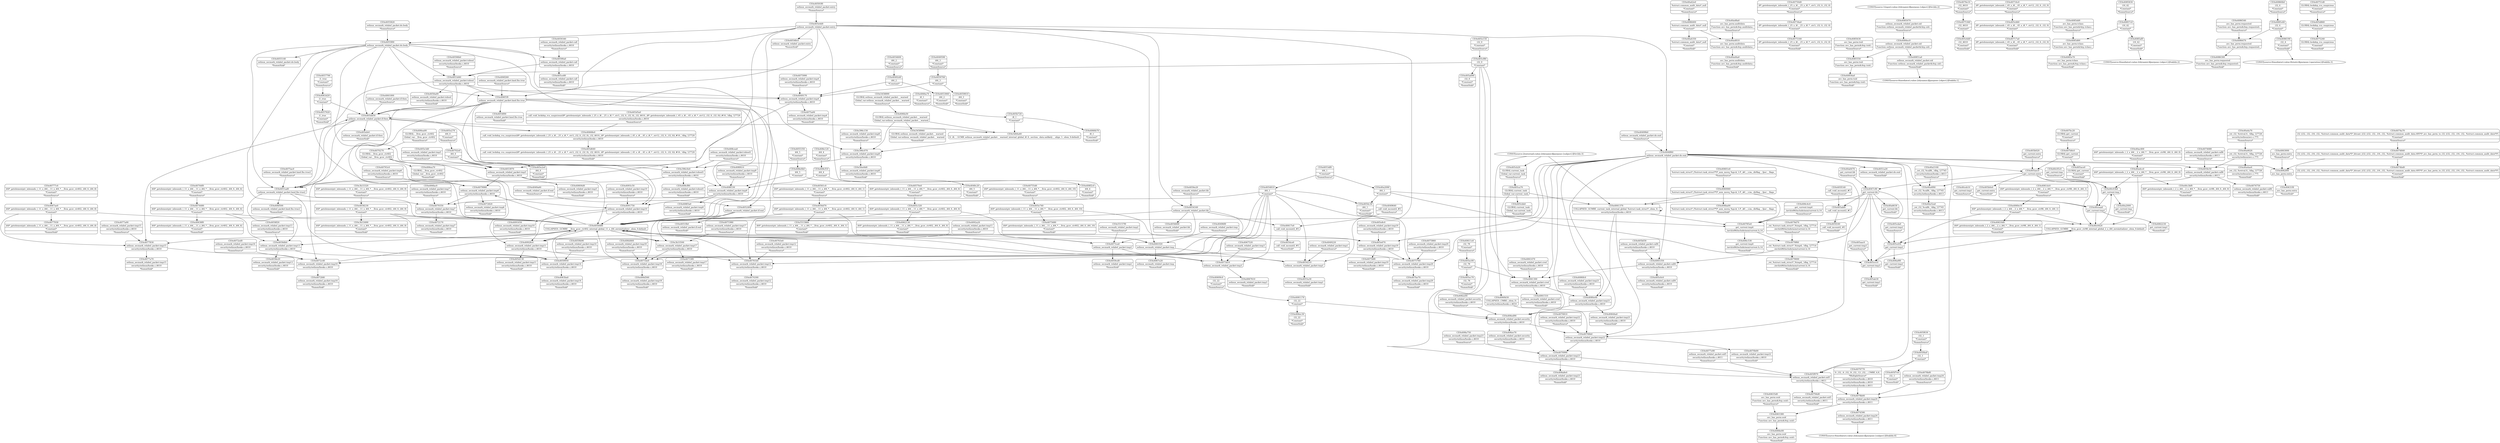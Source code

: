 digraph {
	CE0x4079980 [shape=record,shape=Mrecord,label="{CE0x4079980|selinux_secmark_relabel_packet:tmp6|security/selinux/hooks.c,4610}"]
	CE0x4053d40 [shape=record,shape=Mrecord,label="{CE0x4053d40|selinux_secmark_relabel_packet:tobool|security/selinux/hooks.c,4610}"]
	CE0x4067610 [shape=record,shape=Mrecord,label="{CE0x4067610|selinux_secmark_relabel_packet:tmp3|*SummSink*}"]
	CE0x40744f0 [shape=record,shape=Mrecord,label="{CE0x40744f0|i64*_getelementptr_inbounds_(_11_x_i64_,_11_x_i64_*___llvm_gcov_ctr402,_i64_0,_i64_6)|*Constant*|*SummSource*}"]
	CE0x40a42e0 [shape=record,shape=Mrecord,label="{CE0x40a42e0|%struct.common_audit_data*_null|*Constant*|*SummSource*}"]
	CE0x408e0b0 [shape=record,shape=Mrecord,label="{CE0x408e0b0|i64_5|*Constant*}"]
	CE0x4065350 [shape=record,shape=Mrecord,label="{CE0x4065350|selinux_secmark_relabel_packet:call4|security/selinux/hooks.c,4610}"]
	CE0x406c4c0 [shape=record,shape=Mrecord,label="{CE0x406c4c0|get_current:tmp4|./arch/x86/include/asm/current.h,14|*SummSource*}"]
	CE0x40793c0 [shape=record,shape=Mrecord,label="{CE0x40793c0|selinux_secmark_relabel_packet:tmp6|security/selinux/hooks.c,4610|*SummSource*}"]
	CE0x408cf10 [shape=record,shape=Mrecord,label="{CE0x408cf10|i64_4|*Constant*}"]
	CE0x4055f00 [shape=record,shape=Mrecord,label="{CE0x4055f00|selinux_secmark_relabel_packet:do.body}"]
	CE0x5515860 [shape=record,shape=Mrecord,label="{CE0x5515860|i64*_getelementptr_inbounds_(_11_x_i64_,_11_x_i64_*___llvm_gcov_ctr402,_i64_0,_i64_1)|*Constant*|*SummSink*}"]
	CE0x4075160 [shape=record,shape=Mrecord,label="{CE0x4075160|i8*_getelementptr_inbounds_(_25_x_i8_,_25_x_i8_*_.str3,_i32_0,_i32_0)|*Constant*|*SummSink*}"]
	CE0x405cf80 [shape=record,shape=Mrecord,label="{CE0x405cf80|i32_0|*Constant*}"]
	CE0x406f500 [shape=record,shape=Mrecord,label="{CE0x406f500|selinux_secmark_relabel_packet:land.lhs.true2|*SummSink*}"]
	CE0x405f4a0 [shape=record,shape=Mrecord,label="{CE0x405f4a0|i32_1|*Constant*}"]
	CE0x40496f0 [shape=record,shape=Mrecord,label="{CE0x40496f0|selinux_secmark_relabel_packet:tmp|*SummSource*}"]
	CE0x405ab30 [shape=record,shape=Mrecord,label="{CE0x405ab30|get_current:tmp3|*SummSink*}"]
	CE0x40c03b0 [shape=record,shape=Mrecord,label="{CE0x40c03b0|get_current:tmp}"]
	CE0x4075ac0 [shape=record,shape=Mrecord,label="{CE0x4075ac0|selinux_secmark_relabel_packet:land.lhs.true2|*SummSource*}"]
	CE0x405f240 [shape=record,shape=Mrecord,label="{CE0x405f240|_call_void_mcount()_#3|*SummSink*}"]
	CE0x40851a0 [shape=record,shape=Mrecord,label="{CE0x40851a0|selinux_secmark_relabel_packet:sid|Function::selinux_secmark_relabel_packet&Arg::sid::|*SummSink*}"]
	CE0x4067520 [shape=record,shape=Mrecord,label="{CE0x4067520|selinux_secmark_relabel_packet:tmp3|*SummSource*}"]
	CE0x405dd50 [shape=record,shape=Mrecord,label="{CE0x405dd50|selinux_secmark_relabel_packet:if.then}"]
	"CONST[source:2(external),value:2(dynamic)][purpose:{subject}][SrcIdx:3]"
	CE0x40856a0 [shape=record,shape=Mrecord,label="{CE0x40856a0|avc_has_perm:tsid|Function::avc_has_perm&Arg::tsid::|*SummSink*}"]
	CE0x4078b00 [shape=record,shape=Mrecord,label="{CE0x4078b00|selinux_secmark_relabel_packet:tmp24|security/selinux/hooks.c,4611}"]
	CE0x40c0420 [shape=record,shape=Mrecord,label="{CE0x40c0420|COLLAPSED:_GCMRE___llvm_gcov_ctr98_internal_global_2_x_i64_zeroinitializer:_elem_0:default:}"]
	CE0x4063380 [shape=record,shape=Mrecord,label="{CE0x4063380|avc_has_perm:ssid|Function::avc_has_perm&Arg::ssid::}"]
	CE0x407b8c0 [shape=record,shape=Mrecord,label="{CE0x407b8c0|GLOBAL:get_current|*Constant*}"]
	CE0x40ac400 [shape=record,shape=Mrecord,label="{CE0x40ac400|i64*_getelementptr_inbounds_(_2_x_i64_,_2_x_i64_*___llvm_gcov_ctr98,_i64_0,_i64_0)|*Constant*|*SummSource*}"]
	CE0x405c6d0 [shape=record,shape=Mrecord,label="{CE0x405c6d0|i32_4610|*Constant*|*SummSink*}"]
	CE0x4079350 [shape=record,shape=Mrecord,label="{CE0x4079350|selinux_secmark_relabel_packet:tmp7|security/selinux/hooks.c,4610}"]
	CE0x40716c0 [shape=record,shape=Mrecord,label="{CE0x40716c0|i8*_getelementptr_inbounds_(_45_x_i8_,_45_x_i8_*_.str12,_i32_0,_i32_0)|*Constant*|*SummSource*}"]
	CE0x40590a0 [shape=record,shape=Mrecord,label="{CE0x40590a0|selinux_secmark_relabel_packet:call|security/selinux/hooks.c,4610}"]
	CE0x4059cd0 [shape=record,shape=Mrecord,label="{CE0x4059cd0|selinux_secmark_relabel_packet:tmp2|*SummSink*}"]
	CE0x407be70 [shape=record,shape=Mrecord,label="{CE0x407be70|selinux_secmark_relabel_packet:tmp20|security/selinux/hooks.c,4610|*SummSink*}"]
	CE0x405bf30 [shape=record,shape=Mrecord,label="{CE0x405bf30|selinux_secmark_relabel_packet:call4|security/selinux/hooks.c,4610|*SummSource*}"]
	CE0x4061470 [shape=record,shape=Mrecord,label="{CE0x4061470|selinux_secmark_relabel_packet:cred|security/selinux/hooks.c,4610|*SummSource*}"]
	CE0x405abf0 [shape=record,shape=Mrecord,label="{CE0x405abf0|_call_void_mcount()_#3}"]
	CE0x4093c50 [shape=record,shape=Mrecord,label="{CE0x4093c50|selinux_secmark_relabel_packet:tmp10|security/selinux/hooks.c,4610|*SummSource*}"]
	CE0x406ba00 [shape=record,shape=Mrecord,label="{CE0x406ba00|%struct.task_struct*_(%struct.task_struct**)*_asm_movq_%gs:$_1:P_,$0_,_r,im,_dirflag_,_fpsr_,_flags_|*SummSink*}"]
	CE0x40570e0 [shape=record,shape=Mrecord,label="{CE0x40570e0|i64*_getelementptr_inbounds_(_11_x_i64_,_11_x_i64_*___llvm_gcov_ctr402,_i64_0,_i64_0)|*Constant*|*SummSource*}"]
	CE0x40756f0 [shape=record,shape=Mrecord,label="{CE0x40756f0|selinux_secmark_relabel_packet:tmp19|security/selinux/hooks.c,4610|*SummSink*}"]
	CE0x405e150 [shape=record,shape=Mrecord,label="{CE0x405e150|i32_0|*Constant*|*SummSource*}"]
	CE0x406ed90 [shape=record,shape=Mrecord,label="{CE0x406ed90|selinux_secmark_relabel_packet:security|security/selinux/hooks.c,4610}"]
	CE0x40596b0 [shape=record,shape=Mrecord,label="{CE0x40596b0|selinux_secmark_relabel_packet:tobool|security/selinux/hooks.c,4610|*SummSource*}"]
	CE0x405fe50 [shape=record,shape=Mrecord,label="{CE0x405fe50|selinux_secmark_relabel_packet:call6|security/selinux/hooks.c,4613}"]
	CE0x4085af0 [shape=record,shape=Mrecord,label="{CE0x4085af0|i16_42|*Constant*|*SummSink*}"]
	CE0x40a4350 [shape=record,shape=Mrecord,label="{CE0x40a4350|%struct.common_audit_data*_null|*Constant*|*SummSink*}"]
	CE0x4081170 [shape=record,shape=Mrecord,label="{CE0x4081170|i32_22|*Constant*}"]
	CE0x4060b50 [shape=record,shape=Mrecord,label="{CE0x4060b50|COLLAPSED:_CMRE:_elem_0::|security/selinux/hooks.c,4610}"]
	CE0x4077a00 [shape=record,shape=Mrecord,label="{CE0x4077a00|selinux_secmark_relabel_packet:tmp15|security/selinux/hooks.c,4610|*SummSource*}"]
	CE0x4059810 [shape=record,shape=Mrecord,label="{CE0x4059810|i64_3|*Constant*|*SummSink*}"]
	CE0x4061300 [shape=record,shape=Mrecord,label="{CE0x4061300|selinux_secmark_relabel_packet:cred|security/selinux/hooks.c,4610}"]
	CE0x4047c90 [shape=record,shape=Mrecord,label="{CE0x4047c90|get_current:bb}"]
	CE0x4053df0 [shape=record,shape=Mrecord,label="{CE0x4053df0|i64_1|*Constant*|*SummSource*}"]
	CE0x4072c40 [shape=record,shape=Mrecord,label="{CE0x4072c40|selinux_secmark_relabel_packet:tmp16|security/selinux/hooks.c,4610}"]
	CE0x4074590 [shape=record,shape=Mrecord,label="{CE0x4074590|selinux_secmark_relabel_packet:tmp24|security/selinux/hooks.c,4611|*SummSink*}"]
	CE0x4051fb0 [shape=record,shape=Mrecord,label="{CE0x4051fb0|selinux_secmark_relabel_packet:if.end|*SummSink*}"]
	CE0x4049590 [shape=record,shape=Mrecord,label="{CE0x4049590|i64_3|*Constant*|*SummSource*}"]
	CE0x4049170 [shape=record,shape=Mrecord,label="{CE0x4049170|selinux_secmark_relabel_packet:tmp4|security/selinux/hooks.c,4610}"]
	CE0x40a6630 [shape=record,shape=Mrecord,label="{CE0x40a6630|get_current:bb|*SummSink*}"]
	CE0x4072fd0 [shape=record,shape=Mrecord,label="{CE0x4072fd0|selinux_secmark_relabel_packet:tmp16|security/selinux/hooks.c,4610|*SummSink*}"]
	CE0x405b720 [shape=record,shape=Mrecord,label="{CE0x405b720|i8_1|*Constant*}"]
	CE0x4066a70 [shape=record,shape=Mrecord,label="{CE0x4066a70|i8_1|*Constant*|*SummSource*}"]
	CE0x4084ec0 [shape=record,shape=Mrecord,label="{CE0x4084ec0|selinux_secmark_relabel_packet:sid|Function::selinux_secmark_relabel_packet&Arg::sid::}"]
	CE0x40a4a70 [shape=record,shape=Mrecord,label="{CE0x40a4a70|_ret_i32_%retval.0,_!dbg_!27728|security/selinux/avc.c,775|*SummSource*}"]
	CE0x40a2090 [shape=record,shape=Mrecord,label="{CE0x40a2090|i64_1|*Constant*}"]
	CE0x406fa50 [shape=record,shape=Mrecord,label="{CE0x406fa50|GLOBAL:selinux_secmark_relabel_packet.__warned|Global_var:selinux_secmark_relabel_packet.__warned}"]
	CE0x40763e0 [shape=record,shape=Mrecord,label="{CE0x40763e0|selinux_secmark_relabel_packet:tmp12|security/selinux/hooks.c,4610|*SummSource*}"]
	CE0x4085d60 [shape=record,shape=Mrecord,label="{CE0x4085d60|avc_has_perm:tclass|Function::avc_has_perm&Arg::tclass::}"]
	CE0x405e270 [shape=record,shape=Mrecord,label="{CE0x405e270|i64_0|*Constant*|*SummSource*}"]
	CE0x4053970 [shape=record,shape=Mrecord,label="{CE0x4053970|selinux_secmark_relabel_packet:tmp5|security/selinux/hooks.c,4610}"]
	CE0x4054810 [shape=record,shape=Mrecord,label="{CE0x4054810|i64_1|*Constant*}"]
	CE0x4053060 [shape=record,shape=Mrecord,label="{CE0x4053060|i64_2|*Constant*|*SummSink*}"]
	CE0x405c320 [shape=record,shape=Mrecord,label="{CE0x405c320|i64*_getelementptr_inbounds_(_11_x_i64_,_11_x_i64_*___llvm_gcov_ctr402,_i64_0,_i64_0)|*Constant*}"]
	CE0x4079000 [shape=record,shape=Mrecord,label="{CE0x4079000|_ret_%struct.task_struct*_%tmp4,_!dbg_!27714|./arch/x86/include/asm/current.h,14|*SummSink*}"]
	CE0x4070270 [shape=record,shape=Mrecord,label="{CE0x4070270|GLOBAL:__llvm_gcov_ctr402|Global_var:__llvm_gcov_ctr402}"]
	CE0x396c150 [shape=record,shape=Mrecord,label="{CE0x396c150|selinux_secmark_relabel_packet:tmp8|security/selinux/hooks.c,4610|*SummSource*}"]
	CE0x40635d0 [shape=record,shape=Mrecord,label="{CE0x40635d0|avc_has_perm:ssid|Function::avc_has_perm&Arg::ssid::|*SummSource*}"]
	CE0x4077e90 [shape=record,shape=Mrecord,label="{CE0x4077e90|selinux_secmark_relabel_packet:sid5|security/selinux/hooks.c,4611|*SummSource*}"]
	CE0x4058230 [shape=record,shape=Mrecord,label="{CE0x4058230|i64*_getelementptr_inbounds_(_11_x_i64_,_11_x_i64_*___llvm_gcov_ctr402,_i64_0,_i64_9)|*Constant*}"]
	CE0x4051ad0 [shape=record,shape=Mrecord,label="{CE0x4051ad0|selinux_secmark_relabel_packet:land.lhs.true2}"]
	CE0x408f410 [shape=record,shape=Mrecord,label="{CE0x408f410|selinux_secmark_relabel_packet:tmp9|security/selinux/hooks.c,4610|*SummSource*}"]
	CE0x408a750 [shape=record,shape=Mrecord,label="{CE0x408a750|selinux_secmark_relabel_packet:tmp23|security/selinux/hooks.c,4610|*SummSource*}"]
	CE0x40a6470 [shape=record,shape=Mrecord,label="{CE0x40a6470|get_current:bb|*SummSource*}"]
	CE0x4086540 [shape=record,shape=Mrecord,label="{CE0x4086540|avc_has_perm:requested|Function::avc_has_perm&Arg::requested::|*SummSource*}"]
	CE0x40777c0 [shape=record,shape=Mrecord,label="{CE0x40777c0|i64*_getelementptr_inbounds_(_11_x_i64_,_11_x_i64_*___llvm_gcov_ctr402,_i64_0,_i64_8)|*Constant*|*SummSource*}"]
	CE0x40492d0 [shape=record,shape=Mrecord,label="{CE0x40492d0|i64_2|*Constant*}"]
	CE0x40c3bf0 [shape=record,shape=Mrecord,label="{CE0x40c3bf0|i64*_getelementptr_inbounds_(_2_x_i64_,_2_x_i64_*___llvm_gcov_ctr98,_i64_0,_i64_0)|*Constant*|*SummSink*}"]
	CE0x405aac0 [shape=record,shape=Mrecord,label="{CE0x405aac0|get_current:tmp3|*SummSource*}"]
	CE0x405ce10 [shape=record,shape=Mrecord,label="{CE0x405ce10|get_current:tmp3}"]
	CE0x406a9f0 [shape=record,shape=Mrecord,label="{CE0x406a9f0|get_current:tmp2|*SummSink*}"]
	CE0x4055350 [shape=record,shape=Mrecord,label="{CE0x4055350|i64_5|*Constant*|*SummSource*}"]
	CE0x4067e20 [shape=record,shape=Mrecord,label="{CE0x4067e20|selinux_secmark_relabel_packet:tmp|*SummSink*}"]
	CE0x4056480 [shape=record,shape=Mrecord,label="{CE0x4056480|COLLAPSED:_GCMRE___llvm_gcov_ctr402_internal_global_11_x_i64_zeroinitializer:_elem_0:default:}"]
	CE0x40ceb10 [shape=record,shape=Mrecord,label="{CE0x40ceb10|get_current:tmp1|*SummSource*}"]
	CE0x4063ba0 [shape=record,shape=Mrecord,label="{CE0x4063ba0|selinux_secmark_relabel_packet:tmp14|security/selinux/hooks.c,4610|*SummSink*}"]
	CE0x406c530 [shape=record,shape=Mrecord,label="{CE0x406c530|get_current:tmp4|./arch/x86/include/asm/current.h,14|*SummSink*}"]
	CE0x4062f00 [shape=record,shape=Mrecord,label="{CE0x4062f00|avc_has_perm:entry}"]
	CE0x4056d70 [shape=record,shape=Mrecord,label="{CE0x4056d70|i64*_getelementptr_inbounds_(_11_x_i64_,_11_x_i64_*___llvm_gcov_ctr402,_i64_0,_i64_1)|*Constant*}"]
	CE0x4059760 [shape=record,shape=Mrecord,label="{CE0x4059760|i64_3|*Constant*}"]
	CE0x40a44a0 [shape=record,shape=Mrecord,label="{CE0x40a44a0|avc_has_perm:auditdata|Function::avc_has_perm&Arg::auditdata::|*SummSink*}"]
	CE0x4056a00 [shape=record,shape=Mrecord,label="{CE0x4056a00|selinux_secmark_relabel_packet:tobool|security/selinux/hooks.c,4610|*SummSink*}"]
	CE0x4071be0 [shape=record,shape=Mrecord,label="{CE0x4071be0|selinux_secmark_relabel_packet:tmp18|security/selinux/hooks.c,4610}"]
	CE0x406fac0 [shape=record,shape=Mrecord,label="{CE0x406fac0|selinux_secmark_relabel_packet:tmp7|security/selinux/hooks.c,4610|*SummSource*}"]
	CE0x4078d70 [shape=record,shape=Mrecord,label="{CE0x4078d70|_ret_%struct.task_struct*_%tmp4,_!dbg_!27714|./arch/x86/include/asm/current.h,14|*SummSource*}"]
	CE0x406f260 [shape=record,shape=Mrecord,label="{CE0x406f260|selinux_secmark_relabel_packet:land.lhs.true|*SummSource*}"]
	CE0x4058e20 [shape=record,shape=Mrecord,label="{CE0x4058e20|selinux_secmark_relabel_packet:tmp13|security/selinux/hooks.c,4610|*SummSink*}"]
	CE0x4055820 [shape=record,shape=Mrecord,label="{CE0x4055820|selinux_secmark_relabel_packet:do.body|*SummSource*}"]
	CE0x4092a20 [shape=record,shape=Mrecord,label="{CE0x4092a20|selinux_secmark_relabel_packet:tmp11|security/selinux/hooks.c,4610|*SummSource*}"]
	CE0x405e3d0 [shape=record,shape=Mrecord,label="{CE0x405e3d0|selinux_secmark_relabel_packet:tmp5|security/selinux/hooks.c,4610|*SummSource*}"]
	CE0x4058f20 [shape=record,shape=Mrecord,label="{CE0x4058f20|selinux_secmark_relabel_packet:tmp13|security/selinux/hooks.c,4610|*SummSource*}"]
	CE0x405b020 [shape=record,shape=Mrecord,label="{CE0x405b020|get_current:entry|*SummSource*}"]
	CE0x4078f60 [shape=record,shape=Mrecord,label="{CE0x4078f60|_ret_%struct.task_struct*_%tmp4,_!dbg_!27714|./arch/x86/include/asm/current.h,14}"]
	CE0x4080fc0 [shape=record,shape=Mrecord,label="{CE0x4080fc0|selinux_secmark_relabel_packet:tmp21|security/selinux/hooks.c,4610|*SummSource*}"]
	CE0x40860b0 [shape=record,shape=Mrecord,label="{CE0x40860b0|i32_4|*Constant*|*SummSource*}"]
	CE0x405cd30 [shape=record,shape=Mrecord,label="{CE0x405cd30|get_current:tmp2}"]
	CE0x408cea0 [shape=record,shape=Mrecord,label="{CE0x408cea0|selinux_secmark_relabel_packet:tobool1|security/selinux/hooks.c,4610|*SummSource*}"]
	"CONST[source:0(mediator),value:2(dynamic)][purpose:{object}][SnkIdx:2]"
	CE0x40561c0 [shape=record,shape=Mrecord,label="{CE0x40561c0|i64*_getelementptr_inbounds_(_11_x_i64_,_11_x_i64_*___llvm_gcov_ctr402,_i64_0,_i64_1)|*Constant*|*SummSource*}"]
	CE0x405d5a0 [shape=record,shape=Mrecord,label="{CE0x405d5a0|_call_void_lockdep_rcu_suspicious(i8*_getelementptr_inbounds_(_25_x_i8_,_25_x_i8_*_.str3,_i32_0,_i32_0),_i32_4610,_i8*_getelementptr_inbounds_(_45_x_i8_,_45_x_i8_*_.str12,_i32_0,_i32_0))_#10,_!dbg_!27729|security/selinux/hooks.c,4610|*SummSource*}"]
	CE0x406d460 [shape=record,shape=Mrecord,label="{CE0x406d460|selinux_secmark_relabel_packet:tmp18|security/selinux/hooks.c,4610|*SummSource*}"]
	CE0x4075680 [shape=record,shape=Mrecord,label="{CE0x4075680|i64*_getelementptr_inbounds_(_11_x_i64_,_11_x_i64_*___llvm_gcov_ctr402,_i64_0,_i64_10)|*Constant*|*SummSink*}"]
	CE0x4061000 [shape=record,shape=Mrecord,label="{CE0x4061000|selinux_secmark_relabel_packet:if.then|*SummSource*}"]
	CE0x405e8c0 [shape=record,shape=Mrecord,label="{CE0x405e8c0|selinux_secmark_relabel_packet:tmp19|security/selinux/hooks.c,4610|*SummSource*}"]
	CE0x405ace0 [shape=record,shape=Mrecord,label="{CE0x405ace0|GLOBAL:get_current|*Constant*|*SummSink*}"]
	CE0x4077a70 [shape=record,shape=Mrecord,label="{CE0x4077a70|selinux_secmark_relabel_packet:tmp15|security/selinux/hooks.c,4610|*SummSink*}"]
	CE0x408a8e0 [shape=record,shape=Mrecord,label="{CE0x408a8e0|selinux_secmark_relabel_packet:tmp23|security/selinux/hooks.c,4610|*SummSink*}"]
	CE0x4051a20 [shape=record,shape=Mrecord,label="{CE0x4051a20|selinux_secmark_relabel_packet:do.end|*SummSink*}"]
	CE0x4075a00 [shape=record,shape=Mrecord,label="{CE0x4075a00|selinux_secmark_relabel_packet:tmp4|security/selinux/hooks.c,4610|*SummSink*}"]
	CE0x408f330 [shape=record,shape=Mrecord,label="{CE0x408f330|selinux_secmark_relabel_packet:tmp9|security/selinux/hooks.c,4610}"]
	CE0x4091650 [shape=record,shape=Mrecord,label="{CE0x4091650|selinux_secmark_relabel_packet:tmp10|security/selinux/hooks.c,4610|*SummSink*}"]
	CE0x40755d0 [shape=record,shape=Mrecord,label="{CE0x40755d0|i64*_getelementptr_inbounds_(_11_x_i64_,_11_x_i64_*___llvm_gcov_ctr402,_i64_0,_i64_10)|*Constant*|*SummSource*}"]
	CE0x40644a0 [shape=record,shape=Mrecord,label="{CE0x40644a0|selinux_secmark_relabel_packet:tmp21|security/selinux/hooks.c,4610|*SummSink*}"]
	CE0x4084e00 [shape=record,shape=Mrecord,label="{CE0x4084e00|avc_has_perm:ssid|Function::avc_has_perm&Arg::ssid::|*SummSink*}"]
	CE0x4054160 [shape=record,shape=Mrecord,label="{CE0x4054160|selinux_secmark_relabel_packet:bb}"]
	CE0x405cbb0 [shape=record,shape=Mrecord,label="{CE0x405cbb0|GLOBAL:current_task|Global_var:current_task|*SummSink*}"]
	CE0x4075360 [shape=record,shape=Mrecord,label="{CE0x4075360|i32_4610|*Constant*}"]
	CE0x4054600 [shape=record,shape=Mrecord,label="{CE0x4054600|i64_2|*Constant*|*SummSource*}"]
	CE0x405c0c0 [shape=record,shape=Mrecord,label="{CE0x405c0c0|selinux_secmark_relabel_packet:call4|security/selinux/hooks.c,4610|*SummSink*}"]
	CE0x407bc20 [shape=record,shape=Mrecord,label="{CE0x407bc20|GLOBAL:get_current|*Constant*|*SummSource*}"]
	"CONST[source:0(mediator),value:2(dynamic)][purpose:{object}][SnkIdx:1]"
	CE0x396c070 [shape=record,shape=Mrecord,label="{CE0x396c070|selinux_secmark_relabel_packet:tmp8|security/selinux/hooks.c,4610}"]
	CE0x4073d10 [shape=record,shape=Mrecord,label="{CE0x4073d10|selinux_secmark_relabel_packet:tmp3}"]
	CE0x4086400 [shape=record,shape=Mrecord,label="{CE0x4086400|%struct.common_audit_data*_null|*Constant*}"]
	CE0x5fee9d0 [shape=record,shape=Mrecord,label="{CE0x5fee9d0|selinux_secmark_relabel_packet:tmp8|security/selinux/hooks.c,4610|*SummSink*}"]
	CE0x40750d0 [shape=record,shape=Mrecord,label="{CE0x40750d0|i8*_getelementptr_inbounds_(_25_x_i8_,_25_x_i8_*_.str3,_i32_0,_i32_0)|*Constant*|*SummSource*}"]
	CE0x40617e0 [shape=record,shape=Mrecord,label="{CE0x40617e0|_call_void_mcount()_#3}"]
	CE0x40609c0 [shape=record,shape=Mrecord,label="{CE0x40609c0|i32_22|*Constant*|*SummSource*}"]
	CE0x4074750 [shape=record,shape=Mrecord,label="{CE0x4074750|selinux_secmark_relabel_packet:call6|security/selinux/hooks.c,4613|*SummSink*}"]
	CE0x408e120 [shape=record,shape=Mrecord,label="{CE0x408e120|i64_4|*Constant*|*SummSource*}"]
	CE0x406ee70 [shape=record,shape=Mrecord,label="{CE0x406ee70|selinux_secmark_relabel_packet:security|security/selinux/hooks.c,4610|*SummSink*}"]
	CE0x4057920 [shape=record,shape=Mrecord,label="{CE0x4057920|i1_true|*Constant*|*SummSink*}"]
	CE0x40717a0 [shape=record,shape=Mrecord,label="{CE0x40717a0|i8*_getelementptr_inbounds_(_45_x_i8_,_45_x_i8_*_.str12,_i32_0,_i32_0)|*Constant*|*SummSink*}"]
	CE0x4056690 [shape=record,shape=Mrecord,label="{CE0x4056690|selinux_secmark_relabel_packet:bb|*SummSink*}"]
	CE0x4058db0 [shape=record,shape=Mrecord,label="{CE0x4058db0|selinux_secmark_relabel_packet:tmp13|security/selinux/hooks.c,4610}"]
	CE0x3b33320 [shape=record,shape=Mrecord,label="{CE0x3b33320|i64*_getelementptr_inbounds_(_11_x_i64_,_11_x_i64_*___llvm_gcov_ctr402,_i64_0,_i64_9)|*Constant*|*SummSource*}"]
	CE0x3b33500 [shape=record,shape=Mrecord,label="{CE0x3b33500|selinux_secmark_relabel_packet:tmp17|security/selinux/hooks.c,4610}"]
	CE0x4070b00 [shape=record,shape=Mrecord,label="{CE0x4070b00|selinux_secmark_relabel_packet:tmp22|security/selinux/hooks.c,4610|*SummSink*}"]
	CE0x4056e20 [shape=record,shape=Mrecord,label="{CE0x4056e20|selinux_secmark_relabel_packet:bb|*SummSource*}"]
	CE0x40a4810 [shape=record,shape=Mrecord,label="{CE0x40a4810|avc_has_perm:auditdata|Function::avc_has_perm&Arg::auditdata::}"]
	CE0x4049220 [shape=record,shape=Mrecord,label="{CE0x4049220|selinux_secmark_relabel_packet:tmp1|*SummSource*}"]
	CE0x40a5100 [shape=record,shape=Mrecord,label="{CE0x40a5100|_ret_i32_%call6,_!dbg_!27745|security/selinux/hooks.c,4613|*SummSource*}"]
	CE0x406d560 [shape=record,shape=Mrecord,label="{CE0x406d560|selinux_secmark_relabel_packet:tmp18|security/selinux/hooks.c,4610|*SummSink*}"]
	CE0x405ec00 [shape=record,shape=Mrecord,label="{CE0x405ec00|i32_78|*Constant*}"]
	CE0x405d860 [shape=record,shape=Mrecord,label="{CE0x405d860|GLOBAL:lockdep_rcu_suspicious|*Constant*}"]
	CE0x4080e00 [shape=record,shape=Mrecord,label="{CE0x4080e00|selinux_secmark_relabel_packet:tmp21|security/selinux/hooks.c,4610}"]
	CE0x408f3a0 [shape=record,shape=Mrecord,label="{CE0x408f3a0|selinux_secmark_relabel_packet:tmp9|security/selinux/hooks.c,4610|*SummSink*}"]
	CE0x4076e10 [shape=record,shape=Mrecord,label="{CE0x4076e10|i32_4610|*Constant*|*SummSource*}"]
	CE0x5d44a40 [shape=record,shape=Mrecord,label="{CE0x5d44a40|0:_i8,_:_GCMR_selinux_secmark_relabel_packet.__warned_internal_global_i8_0,_section_.data.unlikely_,_align_1:_elem_0:default:}"]
	CE0x406f1f0 [shape=record,shape=Mrecord,label="{CE0x406f1f0|selinux_secmark_relabel_packet:land.lhs.true}"]
	CE0x405c660 [shape=record,shape=Mrecord,label="{CE0x405c660|i8*_getelementptr_inbounds_(_45_x_i8_,_45_x_i8_*_.str12,_i32_0,_i32_0)|*Constant*}"]
	CE0x405e4d0 [shape=record,shape=Mrecord,label="{CE0x405e4d0|selinux_secmark_relabel_packet:entry}"]
	CE0x4085e70 [shape=record,shape=Mrecord,label="{CE0x4085e70|avc_has_perm:tclass|Function::avc_has_perm&Arg::tclass::|*SummSink*}"]
	CE0x4063000 [shape=record,shape=Mrecord,label="{CE0x4063000|avc_has_perm:entry|*SummSource*}"]
	CE0x4067ae0 [shape=record,shape=Mrecord,label="{CE0x4067ae0|i64*_getelementptr_inbounds_(_11_x_i64_,_11_x_i64_*___llvm_gcov_ctr402,_i64_0,_i64_8)|*Constant*}"]
	CE0x40a4f00 [shape=record,shape=Mrecord,label="{CE0x40a4f00|_ret_i32_%call6,_!dbg_!27745|security/selinux/hooks.c,4613}"]
	CE0x405cda0 [shape=record,shape=Mrecord,label="{CE0x405cda0|get_current:tmp2|*SummSource*}"]
	CE0x4072170 [shape=record,shape=Mrecord,label="{CE0x4072170|selinux_secmark_relabel_packet:tmp7|security/selinux/hooks.c,4610|*SummSink*}"]
	CE0x55157f0 [shape=record,shape=Mrecord,label="{CE0x55157f0|selinux_secmark_relabel_packet:tmp2|*SummSource*}"]
	CE0x4074840 [shape=record,shape=Mrecord,label="{CE0x4074840|i32_(i32,_i32,_i16,_i32,_%struct.common_audit_data*)*_bitcast_(i32_(i32,_i32,_i16,_i32,_%struct.common_audit_data.495*)*_avc_has_perm_to_i32_(i32,_i32,_i16,_i32,_%struct.common_audit_data*)*)|*Constant*}"]
	CE0x40a4ae0 [shape=record,shape=Mrecord,label="{CE0x40a4ae0|_ret_i32_%retval.0,_!dbg_!27728|security/selinux/avc.c,775|*SummSink*}"]
	CE0x4075990 [shape=record,shape=Mrecord,label="{CE0x4075990|selinux_secmark_relabel_packet:tmp4|security/selinux/hooks.c,4610|*SummSource*}"]
	CE0x4077930 [shape=record,shape=Mrecord,label="{CE0x4077930|i64*_getelementptr_inbounds_(_11_x_i64_,_11_x_i64_*___llvm_gcov_ctr402,_i64_0,_i64_8)|*Constant*|*SummSink*}"]
	CE0x3b33490 [shape=record,shape=Mrecord,label="{CE0x3b33490|i64*_getelementptr_inbounds_(_11_x_i64_,_11_x_i64_*___llvm_gcov_ctr402,_i64_0,_i64_9)|*Constant*|*SummSink*}"]
	CE0x4085070 [shape=record,shape=Mrecord,label="{CE0x4085070|selinux_secmark_relabel_packet:sid|Function::selinux_secmark_relabel_packet&Arg::sid::|*SummSource*}"]
	"CONST[source:0(mediator),value:0(static)][purpose:{operation}][SnkIdx:3]"
	CE0x4085c60 [shape=record,shape=Mrecord,label="{CE0x4085c60|i32_4|*Constant*}"]
	CE0x4075860 [shape=record,shape=Mrecord,label="{CE0x4075860|selinux_secmark_relabel_packet:tmp20|security/selinux/hooks.c,4610|*SummSource*}"]
	CE0x405ca70 [shape=record,shape=Mrecord,label="{CE0x405ca70|GLOBAL:current_task|Global_var:current_task}"]
	CE0x40785e0 [shape=record,shape=Mrecord,label="{CE0x40785e0|get_current:tmp4|./arch/x86/include/asm/current.h,14}"]
	CE0x40a4cc0 [shape=record,shape=Mrecord,label="{CE0x40a4cc0|i64*_getelementptr_inbounds_(_2_x_i64_,_2_x_i64_*___llvm_gcov_ctr98,_i64_0,_i64_0)|*Constant*}"]
	CE0x4049640 [shape=record,shape=Mrecord,label="{CE0x4049640|_call_void_mcount()_#3|*SummSource*}"]
	CE0x4074a70 [shape=record,shape=Mrecord,label="{CE0x4074a70|i32_(i32,_i32,_i16,_i32,_%struct.common_audit_data*)*_bitcast_(i32_(i32,_i32,_i16,_i32,_%struct.common_audit_data.495*)*_avc_has_perm_to_i32_(i32,_i32,_i16,_i32,_%struct.common_audit_data*)*)|*Constant*|*SummSource*}"]
	CE0x40857c0 [shape=record,shape=Mrecord,label="{CE0x40857c0|i16_42|*Constant*}"]
	CE0x4057790 [shape=record,shape=Mrecord,label="{CE0x4057790|i1_true|*Constant*|*SummSource*}"]
	CE0x406ee00 [shape=record,shape=Mrecord,label="{CE0x406ee00|selinux_secmark_relabel_packet:security|security/selinux/hooks.c,4610|*SummSource*}"]
	CE0x40719f0 [shape=record,shape=Mrecord,label="{CE0x40719f0|selinux_secmark_relabel_packet:tmp17|security/selinux/hooks.c,4610|*SummSink*}"]
	CE0x4060e10 [shape=record,shape=Mrecord,label="{CE0x4060e10|i64*_getelementptr_inbounds_(_2_x_i64_,_2_x_i64_*___llvm_gcov_ctr98,_i64_0,_i64_1)|*Constant*}"]
	CE0x40706b0 [shape=record,shape=Mrecord,label="{CE0x40706b0|selinux_secmark_relabel_packet:tmp22|security/selinux/hooks.c,4610}"]
	CE0x396c0e0 [shape=record,shape=Mrecord,label="{CE0x396c0e0|selinux_secmark_relabel_packet:tobool1|security/selinux/hooks.c,4610}"]
	CE0x40702e0 [shape=record,shape=Mrecord,label="{CE0x40702e0|i64_0|*Constant*}"]
	CE0x4048c20 [shape=record,shape=Mrecord,label="{CE0x4048c20|i64_5|*Constant*|*SummSink*}"]
	CE0x4085dd0 [shape=record,shape=Mrecord,label="{CE0x4085dd0|avc_has_perm:tclass|Function::avc_has_perm&Arg::tclass::|*SummSource*}"]
	CE0x40c05c0 [shape=record,shape=Mrecord,label="{CE0x40c05c0|get_current:tmp|*SummSource*}"]
	CE0x4085830 [shape=record,shape=Mrecord,label="{CE0x4085830|i16_42|*Constant*|*SummSource*}"]
	CE0x405a690 [shape=record,shape=Mrecord,label="{CE0x405a690|i32_0|*Constant*|*SummSink*}"]
	CE0x40761b0 [shape=record,shape=Mrecord,label="{CE0x40761b0|selinux_secmark_relabel_packet:tmp12|security/selinux/hooks.c,4610}"]
	CE0x4079770 [shape=record,shape=Mrecord,label="{CE0x4079770|0:_i32,_4:_i32,_8:_i32,_12:_i32,_:_CMRE_4,8_|*MultipleSource*|security/selinux/hooks.c,4610|security/selinux/hooks.c,4610|security/selinux/hooks.c,4611}"]
	"CONST[source:0(mediator),value:2(dynamic)][purpose:{subject}][SnkIdx:0]"
	CE0x4074480 [shape=record,shape=Mrecord,label="{CE0x4074480|i64*_getelementptr_inbounds_(_11_x_i64_,_11_x_i64_*___llvm_gcov_ctr402,_i64_0,_i64_6)|*Constant*}"]
	CE0x4059950 [shape=record,shape=Mrecord,label="{CE0x4059950|selinux_secmark_relabel_packet:tmp14|security/selinux/hooks.c,4610}"]
	CE0x40611e0 [shape=record,shape=Mrecord,label="{CE0x40611e0|i32_78|*Constant*|*SummSource*}"]
	CE0x40a2000 [shape=record,shape=Mrecord,label="{CE0x40a2000|get_current:tmp|*SummSink*}"]
	CE0x40736a0 [shape=record,shape=Mrecord,label="{CE0x40736a0|i8*_getelementptr_inbounds_(_25_x_i8_,_25_x_i8_*_.str3,_i32_0,_i32_0)|*Constant*}"]
	CE0x4060060 [shape=record,shape=Mrecord,label="{CE0x4060060|%struct.task_struct*_(%struct.task_struct**)*_asm_movq_%gs:$_1:P_,$0_,_r,im,_dirflag_,_fpsr_,_flags_}"]
	CE0x405f7e0 [shape=record,shape=Mrecord,label="{CE0x405f7e0|i32_1|*Constant*|*SummSink*}"]
	CE0x4054210 [shape=record,shape=Mrecord,label="{CE0x4054210|selinux_secmark_relabel_packet:tmp1}"]
	CE0x408cf80 [shape=record,shape=Mrecord,label="{CE0x408cf80|selinux_secmark_relabel_packet:tobool1|security/selinux/hooks.c,4610|*SummSink*}"]
	CE0x4061370 [shape=record,shape=Mrecord,label="{CE0x4061370|COLLAPSED:_GCMRE_current_task_external_global_%struct.task_struct*:_elem_0::|security/selinux/hooks.c,4610}"]
	CE0x405e670 [shape=record,shape=Mrecord,label="{CE0x405e670|selinux_secmark_relabel_packet:tmp19|security/selinux/hooks.c,4610}"]
	CE0x4061dc0 [shape=record,shape=Mrecord,label="{CE0x4061dc0|i64*_getelementptr_inbounds_(_2_x_i64_,_2_x_i64_*___llvm_gcov_ctr98,_i64_0,_i64_1)|*Constant*|*SummSource*}"]
	CE0x4063d20 [shape=record,shape=Mrecord,label="{CE0x4063d20|i1_true|*Constant*}"]
	CE0x4054f00 [shape=record,shape=Mrecord,label="{CE0x4054f00|selinux_secmark_relabel_packet:land.lhs.true|*SummSink*}"]
	CE0x405aec0 [shape=record,shape=Mrecord,label="{CE0x405aec0|get_current:entry}"]
	CE0x405f970 [shape=record,shape=Mrecord,label="{CE0x405f970|selinux_secmark_relabel_packet:sid5|security/selinux/hooks.c,4611}"]
	CE0x40794d0 [shape=record,shape=Mrecord,label="{CE0x40794d0|selinux_secmark_relabel_packet:sid5|security/selinux/hooks.c,4611|*SummSink*}"]
	CE0x40751d0 [shape=record,shape=Mrecord,label="{CE0x40751d0|GLOBAL:lockdep_rcu_suspicious|*Constant*|*SummSource*}"]
	CE0x4072ed0 [shape=record,shape=Mrecord,label="{CE0x4072ed0|selinux_secmark_relabel_packet:tmp16|security/selinux/hooks.c,4610|*SummSource*}"]
	CE0x406ea00 [shape=record,shape=Mrecord,label="{CE0x406ea00|GLOBAL:__llvm_gcov_ctr402|Global_var:__llvm_gcov_ctr402|*SummSource*}"]
	CE0x405efe0 [shape=record,shape=Mrecord,label="{CE0x405efe0|selinux_secmark_relabel_packet:if.then|*SummSink*}"]
	CE0x4074680 [shape=record,shape=Mrecord,label="{CE0x4074680|selinux_secmark_relabel_packet:call6|security/selinux/hooks.c,4613|*SummSource*}"]
	CE0x4085630 [shape=record,shape=Mrecord,label="{CE0x4085630|avc_has_perm:tsid|Function::avc_has_perm&Arg::tsid::|*SummSource*}"]
	CE0x40a52a0 [shape=record,shape=Mrecord,label="{CE0x40a52a0|_ret_i32_%call6,_!dbg_!27745|security/selinux/hooks.c,4613|*SummSink*}"]
	CE0x4059b90 [shape=record,shape=Mrecord,label="{CE0x4059b90|selinux_secmark_relabel_packet:tmp14|security/selinux/hooks.c,4610|*SummSource*}"]
	CE0x4054ce0 [shape=record,shape=Mrecord,label="{CE0x4054ce0|_call_void_mcount()_#3|*SummSink*}"]
	CE0x5458890 [shape=record,shape=Mrecord,label="{CE0x5458890|GLOBAL:selinux_secmark_relabel_packet.__warned|Global_var:selinux_secmark_relabel_packet.__warned|*SummSource*}"]
	CE0x4071980 [shape=record,shape=Mrecord,label="{CE0x4071980|selinux_secmark_relabel_packet:tmp17|security/selinux/hooks.c,4610|*SummSource*}"]
	CE0x4048f60 [shape=record,shape=Mrecord,label="{CE0x4048f60|selinux_secmark_relabel_packet:do.end}"]
	CE0x4078bf0 [shape=record,shape=Mrecord,label="{CE0x4078bf0|selinux_secmark_relabel_packet:tmp24|security/selinux/hooks.c,4611|*SummSource*}"]
	CE0x4086300 [shape=record,shape=Mrecord,label="{CE0x4086300|avc_has_perm:requested|Function::avc_has_perm&Arg::requested::|*SummSink*}"]
	CE0x4066b70 [shape=record,shape=Mrecord,label="{CE0x4066b70|i8_1|*Constant*|*SummSink*}"]
	CE0x4049a60 [shape=record,shape=Mrecord,label="{CE0x4049a60|selinux_secmark_relabel_packet:if.end|*SummSource*}"]
	CE0x4062230 [shape=record,shape=Mrecord,label="{CE0x4062230|get_current:tmp1|*SummSink*}"]
	CE0x405ce80 [shape=record,shape=Mrecord,label="{CE0x405ce80|selinux_secmark_relabel_packet:call|security/selinux/hooks.c,4610|*SummSink*}"]
	CE0x40610d0 [shape=record,shape=Mrecord,label="{CE0x40610d0|i64*_getelementptr_inbounds_(_2_x_i64_,_2_x_i64_*___llvm_gcov_ctr98,_i64_0,_i64_1)|*Constant*|*SummSink*}"]
	CE0x40a4620 [shape=record,shape=Mrecord,label="{CE0x40a4620|_ret_i32_%retval.0,_!dbg_!27728|security/selinux/avc.c,775}"]
	CE0x4075240 [shape=record,shape=Mrecord,label="{CE0x4075240|GLOBAL:lockdep_rcu_suspicious|*Constant*|*SummSink*}"]
	CE0x40ceaa0 [shape=record,shape=Mrecord,label="{CE0x40ceaa0|get_current:tmp1}"]
	CE0x40593f0 [shape=record,shape=Mrecord,label="{CE0x40593f0|selinux_secmark_relabel_packet:entry|*SummSource*}"]
	CE0x4074300 [shape=record,shape=Mrecord,label="{CE0x4074300|selinux_secmark_relabel_packet:tmp12|security/selinux/hooks.c,4610|*SummSink*}"]
	CE0x408f2c0 [shape=record,shape=Mrecord,label="{CE0x408f2c0|i64_4|*Constant*|*SummSink*}"]
	CE0x405d640 [shape=record,shape=Mrecord,label="{CE0x405d640|_call_void_lockdep_rcu_suspicious(i8*_getelementptr_inbounds_(_25_x_i8_,_25_x_i8_*_.str3,_i32_0,_i32_0),_i32_4610,_i8*_getelementptr_inbounds_(_45_x_i8_,_45_x_i8_*_.str12,_i32_0,_i32_0))_#10,_!dbg_!27729|security/selinux/hooks.c,4610|*SummSink*}"]
	CE0x4077830 [shape=record,shape=Mrecord,label="{CE0x4077830|selinux_secmark_relabel_packet:tmp15|security/selinux/hooks.c,4610}"]
	CE0x4074bd0 [shape=record,shape=Mrecord,label="{CE0x4074bd0|i32_(i32,_i32,_i16,_i32,_%struct.common_audit_data*)*_bitcast_(i32_(i32,_i32,_i16,_i32,_%struct.common_audit_data.495*)*_avc_has_perm_to_i32_(i32,_i32,_i16,_i32,_%struct.common_audit_data*)*)|*Constant*|*SummSink*}"]
	CE0x405e740 [shape=record,shape=Mrecord,label="{CE0x405e740|i64*_getelementptr_inbounds_(_11_x_i64_,_11_x_i64_*___llvm_gcov_ctr402,_i64_0,_i64_10)|*Constant*}"]
	CE0x4054c30 [shape=record,shape=Mrecord,label="{CE0x4054c30|i64_1|*Constant*|*SummSink*}"]
	CE0x40a48a0 [shape=record,shape=Mrecord,label="{CE0x40a48a0|avc_has_perm:auditdata|Function::avc_has_perm&Arg::auditdata::|*SummSource*}"]
	CE0x4073ca0 [shape=record,shape=Mrecord,label="{CE0x4073ca0|selinux_secmark_relabel_packet:tmp2}"]
	CE0x405b0e0 [shape=record,shape=Mrecord,label="{CE0x405b0e0|get_current:entry|*SummSink*}"]
	CE0x4075760 [shape=record,shape=Mrecord,label="{CE0x4075760|selinux_secmark_relabel_packet:tmp20|security/selinux/hooks.c,4610}"]
	CE0x4091750 [shape=record,shape=Mrecord,label="{CE0x4091750|selinux_secmark_relabel_packet:tmp10|security/selinux/hooks.c,4610}"]
	CE0x40668e0 [shape=record,shape=Mrecord,label="{CE0x40668e0|_call_void_lockdep_rcu_suspicious(i8*_getelementptr_inbounds_(_25_x_i8_,_25_x_i8_*_.str3,_i32_0,_i32_0),_i32_4610,_i8*_getelementptr_inbounds_(_45_x_i8_,_45_x_i8_*_.str12,_i32_0,_i32_0))_#10,_!dbg_!27729|security/selinux/hooks.c,4610}"]
	CE0x40548c0 [shape=record,shape=Mrecord,label="{CE0x40548c0|selinux_secmark_relabel_packet:entry|*SummSink*}"]
	CE0x406ea70 [shape=record,shape=Mrecord,label="{CE0x406ea70|GLOBAL:__llvm_gcov_ctr402|Global_var:__llvm_gcov_ctr402|*SummSink*}"]
	CE0x405f630 [shape=record,shape=Mrecord,label="{CE0x405f630|i32_1|*Constant*|*SummSource*}"]
	CE0x5458960 [shape=record,shape=Mrecord,label="{CE0x5458960|GLOBAL:selinux_secmark_relabel_packet.__warned|Global_var:selinux_secmark_relabel_packet.__warned|*SummSink*}"]
	CE0x40631f0 [shape=record,shape=Mrecord,label="{CE0x40631f0|avc_has_perm:entry|*SummSink*}"]
	CE0x40604d0 [shape=record,shape=Mrecord,label="{CE0x40604d0|selinux_secmark_relabel_packet:tmp5|security/selinux/hooks.c,4610|*SummSink*}"]
	CE0x4055140 [shape=record,shape=Mrecord,label="{CE0x4055140|selinux_secmark_relabel_packet:do.body|*SummSink*}"]
	CE0x4086470 [shape=record,shape=Mrecord,label="{CE0x4086470|avc_has_perm:requested|Function::avc_has_perm&Arg::requested::}"]
	CE0x4059340 [shape=record,shape=Mrecord,label="{CE0x4059340|selinux_secmark_relabel_packet:call|security/selinux/hooks.c,4610|*SummSource*}"]
	CE0x4086190 [shape=record,shape=Mrecord,label="{CE0x4086190|i32_4|*Constant*|*SummSink*}"]
	CE0x4061f20 [shape=record,shape=Mrecord,label="{CE0x4061f20|selinux_secmark_relabel_packet:tmp}"]
	CE0x405e2e0 [shape=record,shape=Mrecord,label="{CE0x405e2e0|i64_0|*Constant*|*SummSink*}"]
	CE0x40601e0 [shape=record,shape=Mrecord,label="{CE0x40601e0|%struct.task_struct*_(%struct.task_struct**)*_asm_movq_%gs:$_1:P_,$0_,_r,im,_dirflag_,_fpsr_,_flags_|*SummSource*}"]
	CE0x4062130 [shape=record,shape=Mrecord,label="{CE0x4062130|i64*_getelementptr_inbounds_(_11_x_i64_,_11_x_i64_*___llvm_gcov_ctr402,_i64_0,_i64_0)|*Constant*|*SummSink*}"]
	CE0x405ec70 [shape=record,shape=Mrecord,label="{CE0x405ec70|i32_78|*Constant*|*SummSink*}"]
	"CONST[source:1(input),value:2(dynamic)][purpose:{object}][SrcIdx:2]"
	CE0x4085550 [shape=record,shape=Mrecord,label="{CE0x4085550|avc_has_perm:tsid|Function::avc_has_perm&Arg::tsid::}"]
	CE0x405cb20 [shape=record,shape=Mrecord,label="{CE0x405cb20|GLOBAL:current_task|Global_var:current_task|*SummSource*}"]
	CE0x405d130 [shape=record,shape=Mrecord,label="{CE0x405d130|selinux_secmark_relabel_packet:tmp11|security/selinux/hooks.c,4610|*SummSink*}"]
	CE0x405f140 [shape=record,shape=Mrecord,label="{CE0x405f140|_call_void_mcount()_#3|*SummSource*}"]
	CE0x4055a30 [shape=record,shape=Mrecord,label="{CE0x4055a30|selinux_secmark_relabel_packet:tmp1|*SummSink*}"]
	CE0x4072820 [shape=record,shape=Mrecord,label="{CE0x4072820|selinux_secmark_relabel_packet:tmp6|security/selinux/hooks.c,4610|*SummSink*}"]
	CE0x4052400 [shape=record,shape=Mrecord,label="{CE0x4052400|selinux_secmark_relabel_packet:if.end}"]
	CE0x40928c0 [shape=record,shape=Mrecord,label="{CE0x40928c0|selinux_secmark_relabel_packet:tmp11|security/selinux/hooks.c,4610}"]
	CE0x40638f0 [shape=record,shape=Mrecord,label="{CE0x40638f0|i64*_getelementptr_inbounds_(_11_x_i64_,_11_x_i64_*___llvm_gcov_ctr402,_i64_0,_i64_6)|*Constant*|*SummSink*}"]
	CE0x4061510 [shape=record,shape=Mrecord,label="{CE0x4061510|selinux_secmark_relabel_packet:cred|security/selinux/hooks.c,4610|*SummSink*}"]
	CE0x406ec30 [shape=record,shape=Mrecord,label="{CE0x406ec30|i32_22|*Constant*|*SummSink*}"]
	CE0x4070810 [shape=record,shape=Mrecord,label="{CE0x4070810|selinux_secmark_relabel_packet:tmp22|security/selinux/hooks.c,4610|*SummSource*}"]
	CE0x4070990 [shape=record,shape=Mrecord,label="{CE0x4070990|selinux_secmark_relabel_packet:tmp23|security/selinux/hooks.c,4610}"]
	CE0x40499b0 [shape=record,shape=Mrecord,label="{CE0x40499b0|selinux_secmark_relabel_packet:do.end|*SummSource*}"]
	CE0x4061370 -> CE0x4080e00
	CE0x40a4cc0 -> CE0x40c0420
	CE0x4074a70 -> CE0x4074840
	CE0x40611e0 -> CE0x405ec00
	CE0x40590a0 -> CE0x405ce80
	CE0x40702e0 -> CE0x405e2e0
	CE0x4048f60 -> CE0x4078b00
	CE0x4060060 -> CE0x4061370
	CE0x40928c0 -> CE0x405d130
	CE0x40702e0 -> CE0x4091750
	CE0x40c03b0 -> CE0x40a2000
	CE0x405dd50 -> CE0x40668e0
	CE0x4059950 -> CE0x4063ba0
	CE0x4048f60 -> CE0x4080e00
	CE0x4077a00 -> CE0x4077830
	CE0x40a2090 -> CE0x405ce10
	CE0x4085630 -> CE0x4085550
	CE0x405f970 -> CE0x4078b00
	CE0x4085af0 -> "CONST[source:0(mediator),value:2(dynamic)][purpose:{object}][SnkIdx:2]"
	CE0x4052400 -> CE0x4056480
	CE0x40a6470 -> CE0x4047c90
	CE0x4071be0 -> CE0x4056480
	CE0x405cf80 -> CE0x4061300
	CE0x405e4d0 -> CE0x406f1f0
	CE0x4049640 -> CE0x40617e0
	CE0x4060b50 -> CE0x40706b0
	CE0x3b33500 -> CE0x4071be0
	CE0x405dd50 -> CE0x4077830
	CE0x4067520 -> CE0x4073d10
	CE0x4091750 -> CE0x4091650
	"CONST[source:1(input),value:2(dynamic)][purpose:{object}][SrcIdx:2]" -> CE0x4085070
	CE0x405ec00 -> CE0x4061300
	CE0x4047c90 -> CE0x4078f60
	CE0x405b020 -> CE0x405aec0
	CE0x406ed90 -> CE0x406ee70
	CE0x407bc20 -> CE0x407b8c0
	CE0x406f1f0 -> CE0x405dd50
	CE0x40785e0 -> CE0x406c530
	CE0x4074480 -> CE0x4056480
	CE0x406ea00 -> CE0x4070270
	CE0x405b720 -> CE0x5d44a40
	CE0x40ac400 -> CE0x40a4cc0
	CE0x406f1f0 -> CE0x408f330
	CE0x405e4d0 -> CE0x4055f00
	CE0x4075990 -> CE0x4049170
	CE0x4056480 -> CE0x4061f20
	CE0x4049220 -> CE0x4054210
	CE0x4052400 -> CE0x4071be0
	CE0x4056d70 -> CE0x4056480
	CE0x396c070 -> CE0x5fee9d0
	CE0x4061f20 -> CE0x4067e20
	CE0x4070270 -> CE0x4053970
	CE0x406fa50 -> CE0x5458960
	CE0x405e740 -> CE0x405e670
	CE0x405e150 -> CE0x405cf80
	CE0x4058230 -> CE0x3b33500
	CE0x406f260 -> CE0x406f1f0
	CE0x4054810 -> CE0x40761b0
	CE0x4074840 -> CE0x4062f00
	CE0x396c0e0 -> CE0x408f330
	CE0x405c660 -> CE0x40717a0
	CE0x405cf80 -> CE0x405f970
	CE0x405dd50 -> CE0x4072c40
	CE0x4061370 -> CE0x40785e0
	CE0x4059340 -> CE0x40590a0
	CE0x4086470 -> CE0x4086300
	CE0x4057790 -> CE0x4063d20
	CE0x405e740 -> CE0x4075680
	CE0x405dd50 -> CE0x4056480
	CE0x4058f20 -> CE0x4058db0
	CE0x40706b0 -> CE0x4070b00
	CE0x405abf0 -> CE0x405f240
	CE0x4081170 -> CE0x406ec30
	CE0x405ec00 -> CE0x405ec70
	CE0x4091750 -> CE0x4056480
	CE0x40561c0 -> CE0x4056d70
	CE0x4085c60 -> CE0x4086470
	CE0x40570e0 -> CE0x405c320
	CE0x3b33320 -> CE0x4058230
	CE0x4059760 -> CE0x4049170
	CE0x4054210 -> CE0x4055a30
	CE0x4061dc0 -> CE0x4060e10
	CE0x407b8c0 -> CE0x405aec0
	CE0x4079770 -> CE0x4078b00
	CE0x4054810 -> CE0x4059950
	CE0x40755d0 -> CE0x405e740
	CE0x396c070 -> CE0x396c0e0
	CE0x4054160 -> CE0x4056480
	CE0x405cd30 -> CE0x406a9f0
	CE0x4077830 -> CE0x4077a70
	CE0x405cf80 -> CE0x406ed90
	CE0x4061f20 -> CE0x4054210
	CE0x405e4d0 -> CE0x405dd50
	CE0x4079980 -> CE0x4072820
	CE0x406fa50 -> CE0x396c070
	CE0x4048f60 -> CE0x405aec0
	CE0x4053d40 -> CE0x4056a00
	CE0x40593f0 -> CE0x405e4d0
	CE0x406fac0 -> CE0x4079350
	CE0x4056480 -> CE0x40928c0
	CE0x4055f00 -> CE0x4053970
	CE0x4055f00 -> CE0x405dd50
	CE0x405e4d0 -> CE0x4048f60
	CE0x408cf10 -> CE0x408f330
	CE0x4074480 -> CE0x4058db0
	CE0x4054810 -> CE0x4075760
	CE0x406fa50 -> CE0x5d44a40
	CE0x4078d70 -> CE0x4078f60
	CE0x405bf30 -> CE0x4065350
	CE0x4053d40 -> CE0x4051ad0
	CE0x4052400 -> CE0x3b33500
	CE0x40a4f00 -> CE0x40a52a0
	CE0x4063d20 -> CE0x4057920
	CE0x4060e10 -> CE0x405cd30
	CE0x40857c0 -> CE0x4085af0
	CE0x4070990 -> CE0x408a8e0
	CE0x40a4cc0 -> CE0x40c3bf0
	CE0x405f970 -> CE0x40794d0
	CE0x405d5a0 -> CE0x40668e0
	CE0x4048f60 -> CE0x406ed90
	CE0x55157f0 -> CE0x4073ca0
	CE0x405e4d0 -> CE0x4054210
	CE0x4071980 -> CE0x3b33500
	CE0x4049170 -> CE0x4053970
	CE0x4065350 -> CE0x405c0c0
	CE0x4078b00 -> CE0x4063380
	CE0x405f630 -> CE0x405f4a0
	CE0x4061300 -> CE0x4061510
	CE0x405e4d0 -> CE0x4051ad0
	CE0x4073d10 -> CE0x4067610
	CE0x4073ca0 -> CE0x4073d10
	CE0x4072c40 -> CE0x4072fd0
	CE0x40601e0 -> CE0x4060060
	CE0x4063000 -> CE0x4062f00
	CE0x40928c0 -> CE0x40761b0
	CE0x4063d20 -> CE0x405dd50
	CE0x405aec0 -> CE0x40c0420
	CE0x40a2090 -> CE0x4054c30
	CE0x405d860 -> CE0x4075240
	CE0x40860b0 -> CE0x4085c60
	CE0x396c150 -> CE0x396c070
	CE0x4077e90 -> CE0x405f970
	CE0x4086400 -> CE0x40a4350
	CE0x40777c0 -> CE0x4067ae0
	CE0x4070810 -> CE0x40706b0
	CE0x40706b0 -> CE0x4070990
	CE0x4080e00 -> CE0x406ed90
	CE0x4048f60 -> CE0x4075760
	CE0x4056d70 -> CE0x5515860
	CE0x4047c90 -> CE0x405ce10
	CE0x405c320 -> CE0x4061f20
	CE0x4092a20 -> CE0x40928c0
	CE0x4048f60 -> CE0x4065350
	CE0x4048f60 -> CE0x4051a20
	CE0x4056480 -> CE0x4079980
	CE0x4053df0 -> CE0x40a2090
	CE0x4060060 -> CE0x40785e0
	CE0x4059950 -> CE0x4056480
	CE0x4048f60 -> CE0x40a4f00
	CE0x4074840 -> CE0x4074bd0
	CE0x40590a0 -> CE0x4053d40
	CE0x4075ac0 -> CE0x4051ad0
	CE0x40a4620 -> CE0x405fe50
	CE0x4074590 -> "CONST[source:0(mediator),value:2(dynamic)][purpose:{subject}][SnkIdx:0]"
	CE0x4059b90 -> CE0x4059950
	CE0x4049590 -> CE0x4059760
	CE0x4048f60 -> CE0x4062f00
	CE0x408e120 -> CE0x408cf10
	CE0x406ee00 -> CE0x406ed90
	CE0x4070270 -> CE0x406ea70
	CE0x40668e0 -> CE0x405d640
	CE0x406f1f0 -> CE0x4054f00
	CE0x405e670 -> CE0x40756f0
	CE0x4065350 -> CE0x4061300
	CE0x405aac0 -> CE0x405ce10
	CE0x4078bf0 -> CE0x4078b00
	CE0x405e4d0 -> CE0x4054160
	CE0x406f1f0 -> CE0x4056480
	CE0x405aec0 -> CE0x4047c90
	CE0x405c320 -> CE0x4056480
	CE0x4058230 -> CE0x3b33490
	CE0x4059760 -> CE0x4059810
	CE0x4047c90 -> CE0x405abf0
	CE0x4085c60 -> CE0x4086190
	CE0x4075760 -> CE0x407be70
	CE0x407b8c0 -> CE0x405ace0
	CE0x4058db0 -> CE0x4059950
	CE0x406f1f0 -> CE0x396c0e0
	CE0x405cda0 -> CE0x405cd30
	CE0x405e4d0 -> CE0x40548c0
	CE0x4080fc0 -> CE0x4080e00
	CE0x40ceaa0 -> CE0x4062230
	CE0x408e0b0 -> CE0x4048c20
	CE0x405e4d0 -> CE0x4061f20
	CE0x40492d0 -> CE0x4053060
	CE0x4084ec0 -> CE0x40851a0
	CE0x4053d40 -> CE0x4049170
	CE0x4074680 -> CE0x405fe50
	CE0x4048f60 -> CE0x4061300
	CE0x40ceb10 -> CE0x40ceaa0
	CE0x4056480 -> CE0x4073ca0
	CE0x40a48a0 -> CE0x40a4810
	CE0x40a4cc0 -> CE0x40c03b0
	CE0x396c0e0 -> CE0x405dd50
	CE0x4051ad0 -> CE0x4058db0
	CE0x4079350 -> CE0x4072170
	CE0x3b33500 -> CE0x40719f0
	CE0x4056480 -> CE0x4077830
	CE0x4072ed0 -> CE0x4072c40
	CE0x4055f00 -> CE0x406f1f0
	CE0x4048f60 -> CE0x40706b0
	CE0x4055f00 -> CE0x4055140
	CE0x40609c0 -> CE0x4081170
	CE0x4048f60 -> CE0x4070990
	CE0x40a5100 -> CE0x40a4f00
	CE0x405e3d0 -> CE0x4053970
	CE0x40617e0 -> CE0x4054ce0
	CE0x4051ad0 -> CE0x406f500
	CE0x405cd30 -> CE0x405ce10
	CE0x4051ad0 -> CE0x405dd50
	CE0x4070990 -> CE0x405f970
	CE0x4052400 -> CE0x4051fb0
	CE0x4066a70 -> CE0x405b720
	CE0x4054160 -> CE0x4073ca0
	CE0x4055f00 -> CE0x4053d40
	CE0x4056d70 -> CE0x4073ca0
	CE0x4084ec0 -> CE0x4085550
	CE0x4054160 -> CE0x4073d10
	CE0x406d460 -> CE0x4071be0
	"CONST[source:2(external),value:2(dynamic)][purpose:{subject}][SrcIdx:3]" -> CE0x4060b50
	CE0x4060060 -> CE0x406ba00
	CE0x4055f00 -> CE0x4056480
	CE0x4078b00 -> CE0x4074590
	CE0x4072c40 -> CE0x4056480
	CE0x4049170 -> CE0x4075a00
	CE0x4071be0 -> CE0x406d560
	CE0x4058230 -> CE0x4056480
	CE0x406c4c0 -> CE0x40785e0
	CE0x4074480 -> CE0x40638f0
	CE0x408f330 -> CE0x4091750
	CE0x40736a0 -> CE0x4075160
	CE0x405ce10 -> CE0x405ab30
	CE0x408e0b0 -> CE0x408f330
	CE0x4073d10 -> CE0x4056480
	CE0x4063380 -> CE0x4084e00
	CE0x4053df0 -> CE0x4054810
	CE0x40793c0 -> CE0x4079980
	CE0x405ca70 -> CE0x40785e0
	CE0x4075360 -> CE0x405c6d0
	CE0x4055f00 -> CE0x4079350
	CE0x405b720 -> CE0x4066b70
	CE0x405fe50 -> CE0x4074750
	CE0x4048f60 -> CE0x405e670
	CE0x4070270 -> CE0x4091750
	CE0x4055820 -> CE0x4055f00
	CE0x4054810 -> CE0x4054210
	CE0x4055f00 -> CE0x4079980
	CE0x4086540 -> CE0x4086470
	CE0x408f330 -> CE0x408f3a0
	CE0x4081170 -> CE0x406ed90
	CE0x4061470 -> CE0x4061300
	CE0x405f4a0 -> CE0x405f970
	CE0x4056480 -> CE0x3b33500
	CE0x405e4d0 -> CE0x4056480
	CE0x4053970 -> CE0x40604d0
	CE0x406f1f0 -> CE0x40761b0
	CE0x405e4d0 -> CE0x4052400
	CE0x4067ae0 -> CE0x4077830
	CE0x4080e00 -> CE0x40644a0
	CE0x4053d40 -> CE0x406f1f0
	CE0x40c0420 -> CE0x405cd30
	CE0x4055f00 -> CE0x4049170
	CE0x4085550 -> CE0x40856a0
	CE0x4062f00 -> CE0x40631f0
	CE0x4085830 -> CE0x40857c0
	CE0x4051ad0 -> CE0x4059950
	CE0x4085d60 -> CE0x4085e70
	CE0x4061370 -> CE0x4061370
	CE0x405cf80 -> CE0x4053d40
	CE0x4048f60 -> CE0x405f970
	CE0x405e670 -> CE0x4075760
	CE0x4047c90 -> CE0x4061370
	CE0x4054810 -> CE0x4071be0
	CE0x406f1f0 -> CE0x4091750
	CE0x4093c50 -> CE0x4091750
	CE0x4056e20 -> CE0x4054160
	CE0x4061370 -> CE0x40706b0
	CE0x408f410 -> CE0x408f330
	CE0x4054210 -> CE0x4056480
	CE0x405e740 -> CE0x4056480
	CE0x4054600 -> CE0x40492d0
	CE0x4054810 -> CE0x4072c40
	CE0x40499b0 -> CE0x4048f60
	CE0x40ceaa0 -> CE0x40c0420
	CE0x405dd50 -> CE0x405efe0
	CE0x405aec0 -> CE0x40ceaa0
	CE0x4048f60 -> CE0x4056480
	CE0x405cb20 -> CE0x405ca70
	"CONST[source:2(external),value:2(dynamic)][purpose:{subject}][SrcIdx:3]" -> CE0x405cb20
	CE0x4047c90 -> CE0x40c0420
	CE0x4067ae0 -> CE0x4056480
	CE0x40785e0 -> CE0x4078f60
	CE0x4054810 -> CE0x4054c30
	CE0x4049a60 -> CE0x4052400
	CE0x40750d0 -> CE0x40736a0
	CE0x4078f60 -> CE0x4079000
	CE0x4053970 -> CE0x4079980
	CE0x40a42e0 -> CE0x4086400
	CE0x4058db0 -> CE0x4058e20
	CE0x40a2090 -> CE0x40ceaa0
	"CONST[source:2(external),value:2(dynamic)][purpose:{subject}][SrcIdx:3]" -> CE0x4061370
	CE0x4061300 -> CE0x4080e00
	CE0x4055f00 -> CE0x40590a0
	CE0x40596b0 -> CE0x4053d40
	CE0x4048f60 -> CE0x405fe50
	CE0x5d44a40 -> CE0x396c070
	CE0x40635d0 -> CE0x4063380
	CE0x4054810 -> CE0x4073d10
	CE0x405dd50 -> CE0x5d44a40
	CE0x4086190 -> "CONST[source:0(mediator),value:0(static)][purpose:{operation}][SnkIdx:3]"
	CE0x40a4810 -> CE0x40a44a0
	CE0x4067ae0 -> CE0x4077930
	CE0x4047c90 -> CE0x40785e0
	CE0x405f140 -> CE0x405abf0
	CE0x405cf80 -> CE0x405a690
	CE0x40857c0 -> CE0x4085d60
	CE0x4085dd0 -> CE0x4085d60
	CE0x40c05c0 -> CE0x40c03b0
	CE0x5458890 -> CE0x406fa50
	CE0x40761b0 -> CE0x4056480
	CE0x4056480 -> CE0x4058db0
	CE0x4079980 -> CE0x4079350
	CE0x40744f0 -> CE0x4074480
	CE0x4051ad0 -> CE0x4056480
	CE0x4054160 -> CE0x40617e0
	CE0x4053d40 -> CE0x405dd50
	CE0x4055350 -> CE0x408e0b0
	CE0x4076e10 -> CE0x4075360
	CE0x405aec0 -> CE0x40c03b0
	CE0x40492d0 -> CE0x4049170
	CE0x405aec0 -> CE0x405b0e0
	CE0x405ca70 -> CE0x4061370
	CE0x4055f00 -> CE0x4051ad0
	CE0x4091750 -> CE0x40928c0
	CE0x405c320 -> CE0x4062130
	CE0x40a4620 -> CE0x40a4ae0
	CE0x408a750 -> CE0x4070990
	CE0x40a4a70 -> CE0x40a4620
	CE0x40761b0 -> CE0x4074300
	CE0x405f4a0 -> CE0x405f7e0
	CE0x4079350 -> CE0x4056480
	CE0x405e8c0 -> CE0x405e670
	CE0x405fe50 -> CE0x40a4f00
	CE0x4075760 -> CE0x4056480
	CE0x4085070 -> CE0x4084ec0
	CE0x4053970 -> CE0x4056480
	CE0x396c0e0 -> CE0x408cf80
	CE0x406f1f0 -> CE0x40928c0
	CE0x4047c90 -> CE0x405cd30
	CE0x406f1f0 -> CE0x396c070
	CE0x406ed90 -> CE0x40706b0
	CE0x40702e0 -> CE0x4053970
	CE0x40c03b0 -> CE0x40ceaa0
	CE0x396c0e0 -> CE0x4051ad0
	CE0x40c0420 -> CE0x40c03b0
	CE0x4056480 -> CE0x405e670
	CE0x406f1f0 -> CE0x4051ad0
	CE0x405ca70 -> CE0x405cbb0
	CE0x408cea0 -> CE0x396c0e0
	CE0x4060e10 -> CE0x40610d0
	CE0x40851a0 -> "CONST[source:0(mediator),value:2(dynamic)][purpose:{object}][SnkIdx:1]"
	CE0x4054160 -> CE0x4056690
	CE0x4060e10 -> CE0x40c0420
	CE0x405ce10 -> CE0x40c0420
	CE0x4054810 -> CE0x4079350
	CE0x4078f60 -> CE0x4065350
	CE0x4047c90 -> CE0x40a6630
	CE0x408cf10 -> CE0x408f2c0
	CE0x405e270 -> CE0x40702e0
	CE0x4077830 -> CE0x4072c40
	CE0x40751d0 -> CE0x405d860
	CE0x4061000 -> CE0x405dd50
	CE0x40496f0 -> CE0x4061f20
	CE0x4086400 -> CE0x40a4810
	CE0x4073ca0 -> CE0x4059cd0
	CE0x40716c0 -> CE0x405c660
	CE0x40763e0 -> CE0x40761b0
	CE0x4075860 -> CE0x4075760
}
